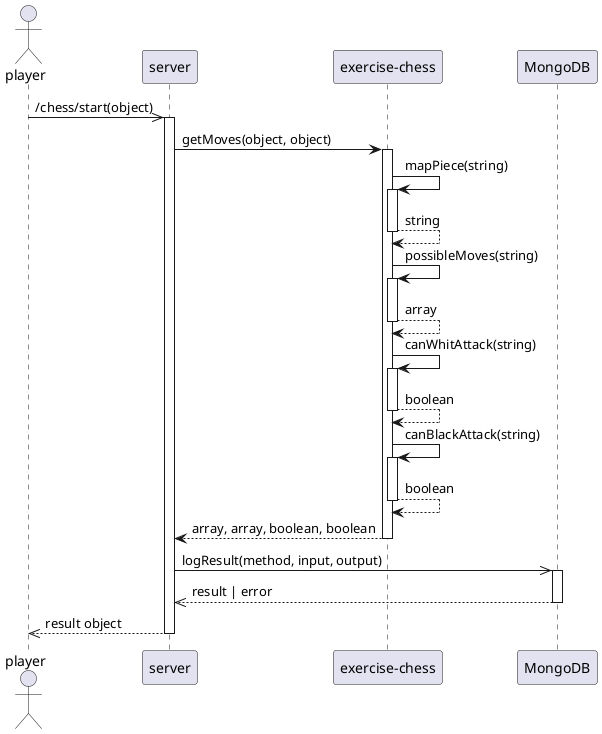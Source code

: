 @startuml
actor player

player ->> server ++ : /chess/start(object) 
server -> "exercise-chess" ++ : getMoves(object, object)

"exercise-chess"->"exercise-chess"++: mapPiece(string)
"exercise-chess" --> "exercise-chess" -- : string
"exercise-chess"->"exercise-chess"++: possibleMoves(string)
"exercise-chess" --> "exercise-chess" -- : array

"exercise-chess"->"exercise-chess"++: canWhitAttack(string)
"exercise-chess" --> "exercise-chess" -- : boolean


"exercise-chess"->"exercise-chess"++: canBlackAttack(string)
"exercise-chess" --> "exercise-chess" -- : boolean


"exercise-chess" --> server --: array, array, boolean, boolean

server ->> MongoDB ++ : logResult(method, input, output)
MongoDB -->> server -- : result | error
server -->> player -- : result object

database MongoDB
@enduml